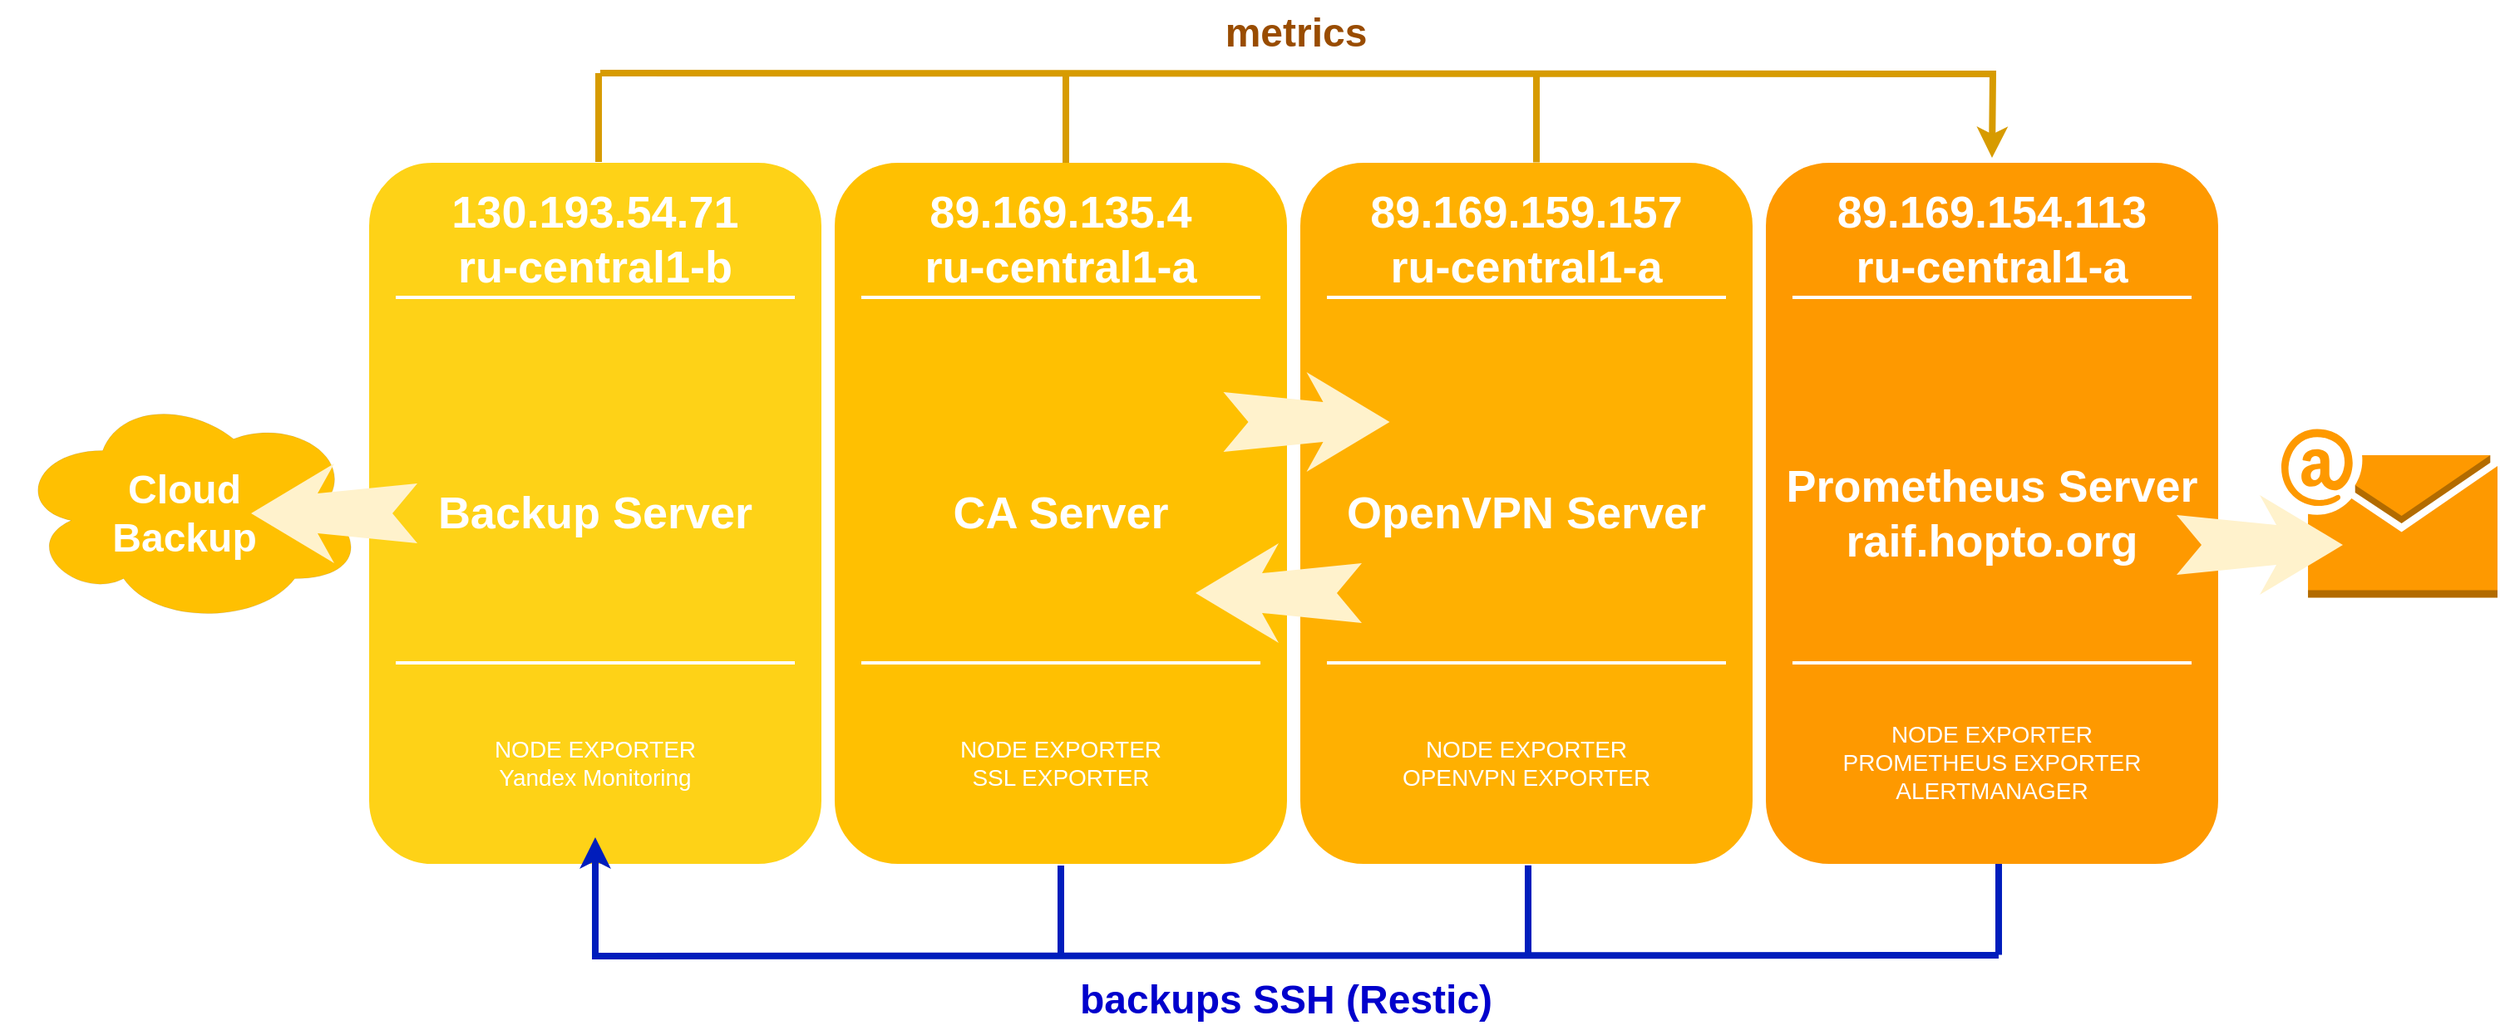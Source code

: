 <mxfile version="26.0.16">
  <diagram name="Page-1" id="12e1b939-464a-85fe-373e-61e167be1490">
    <mxGraphModel dx="1764" dy="916" grid="1" gridSize="10" guides="1" tooltips="1" connect="1" arrows="1" fold="1" page="1" pageScale="1.5" pageWidth="1169" pageHeight="826" background="none" math="0" shadow="0">
      <root>
        <mxCell id="0" />
        <mxCell id="1" parent="0" />
        <mxCell id="60da8b9f42644d3a-2" value="&lt;span style=&quot;color: rgb(255, 255, 255); font-size: 27px; font-weight: 700;&quot;&gt;Backup Server&lt;/span&gt;" style="whiteSpace=wrap;html=1;rounded=1;shadow=0;strokeWidth=8;fontSize=20;align=center;fillColor=#FED217;strokeColor=#FFFFFF;" parent="1" vertex="1">
          <mxGeometry x="316" y="405" width="280" height="430" as="geometry" />
        </mxCell>
        <mxCell id="60da8b9f42644d3a-3" value="130.193.54.71&lt;div&gt;ru-central1-b&lt;/div&gt;" style="text;html=1;strokeColor=none;fillColor=none;align=center;verticalAlign=middle;whiteSpace=wrap;rounded=0;shadow=0;fontSize=27;fontColor=#FFFFFF;fontStyle=1" parent="1" vertex="1">
          <mxGeometry x="316" y="425" width="280" height="60" as="geometry" />
        </mxCell>
        <mxCell id="60da8b9f42644d3a-4" value="NODE EXPORTER&lt;div&gt;Yandex Monitoring&lt;/div&gt;" style="text;html=1;strokeColor=none;fillColor=none;align=center;verticalAlign=middle;whiteSpace=wrap;rounded=0;shadow=0;fontSize=14;fontColor=#FFFFFF;" parent="1" vertex="1">
          <mxGeometry x="316" y="725" width="280" height="90" as="geometry" />
        </mxCell>
        <mxCell id="60da8b9f42644d3a-6" value="" style="line;strokeWidth=2;html=1;rounded=0;shadow=0;fontSize=27;align=center;fillColor=none;strokeColor=#FFFFFF;" parent="1" vertex="1">
          <mxGeometry x="336" y="485" width="240" height="10" as="geometry" />
        </mxCell>
        <mxCell id="60da8b9f42644d3a-7" value="" style="line;strokeWidth=2;html=1;rounded=0;shadow=0;fontSize=27;align=center;fillColor=none;strokeColor=#FFFFFF;" parent="1" vertex="1">
          <mxGeometry x="336" y="705" width="240" height="10" as="geometry" />
        </mxCell>
        <mxCell id="60da8b9f42644d3a-17" value="&lt;span style=&quot;color: rgb(255, 255, 255); font-size: 27px; font-weight: 700;&quot;&gt;CA Server&lt;/span&gt;" style="whiteSpace=wrap;html=1;rounded=1;shadow=0;strokeWidth=8;fontSize=20;align=center;fillColor=#FFC001;strokeColor=#FFFFFF;" parent="1" vertex="1">
          <mxGeometry x="596" y="405" width="280" height="430" as="geometry" />
        </mxCell>
        <mxCell id="60da8b9f42644d3a-18" value="89.169.135.4&lt;div&gt;ru-central1-a&lt;/div&gt;" style="text;html=1;strokeColor=none;fillColor=none;align=center;verticalAlign=middle;whiteSpace=wrap;rounded=0;shadow=0;fontSize=27;fontColor=#FFFFFF;fontStyle=1" parent="1" vertex="1">
          <mxGeometry x="596" y="425" width="280" height="60" as="geometry" />
        </mxCell>
        <mxCell id="60da8b9f42644d3a-19" value="NODE EXPORTER&lt;div&gt;&lt;div&gt;SSL EXPORTER&lt;/div&gt;&lt;/div&gt;" style="text;html=1;strokeColor=none;fillColor=none;align=center;verticalAlign=middle;whiteSpace=wrap;rounded=0;shadow=0;fontSize=14;fontColor=#FFFFFF;" parent="1" vertex="1">
          <mxGeometry x="596" y="725" width="280" height="90" as="geometry" />
        </mxCell>
        <mxCell id="60da8b9f42644d3a-20" value="" style="line;strokeWidth=2;html=1;rounded=0;shadow=0;fontSize=27;align=center;fillColor=none;strokeColor=#FFFFFF;" parent="1" vertex="1">
          <mxGeometry x="616" y="485" width="240" height="10" as="geometry" />
        </mxCell>
        <mxCell id="60da8b9f42644d3a-21" value="" style="line;strokeWidth=2;html=1;rounded=0;shadow=0;fontSize=27;align=center;fillColor=none;strokeColor=#FFFFFF;" parent="1" vertex="1">
          <mxGeometry x="616" y="705" width="240" height="10" as="geometry" />
        </mxCell>
        <mxCell id="60da8b9f42644d3a-24" value="&lt;span style=&quot;color: rgb(255, 255, 255); font-size: 27px; font-weight: 700;&quot;&gt;OpenVPN Server&lt;/span&gt;" style="whiteSpace=wrap;html=1;rounded=1;shadow=0;strokeWidth=8;fontSize=20;align=center;fillColor=#FFB001;strokeColor=#FFFFFF;" parent="1" vertex="1">
          <mxGeometry x="876" y="405" width="280" height="430" as="geometry" />
        </mxCell>
        <mxCell id="60da8b9f42644d3a-25" value="89.169.159.157&lt;div&gt;ru-central1-a&lt;/div&gt;" style="text;html=1;strokeColor=none;fillColor=none;align=center;verticalAlign=middle;whiteSpace=wrap;rounded=0;shadow=0;fontSize=27;fontColor=#FFFFFF;fontStyle=1" parent="1" vertex="1">
          <mxGeometry x="876" y="425" width="280" height="60" as="geometry" />
        </mxCell>
        <mxCell id="60da8b9f42644d3a-26" value="NODE EXPORTER&lt;div&gt;&lt;div&gt;OPENVPN EXPORTER&lt;/div&gt;&lt;/div&gt;" style="text;html=1;strokeColor=none;fillColor=none;align=center;verticalAlign=middle;whiteSpace=wrap;rounded=0;shadow=0;fontSize=14;fontColor=#FFFFFF;" parent="1" vertex="1">
          <mxGeometry x="876" y="725" width="280" height="90" as="geometry" />
        </mxCell>
        <mxCell id="60da8b9f42644d3a-27" value="" style="line;strokeWidth=2;html=1;rounded=0;shadow=0;fontSize=27;align=center;fillColor=none;strokeColor=#FFFFFF;" parent="1" vertex="1">
          <mxGeometry x="896" y="485" width="240" height="10" as="geometry" />
        </mxCell>
        <mxCell id="60da8b9f42644d3a-28" value="" style="line;strokeWidth=2;html=1;rounded=0;shadow=0;fontSize=27;align=center;fillColor=none;strokeColor=#FFFFFF;" parent="1" vertex="1">
          <mxGeometry x="896" y="705" width="240" height="10" as="geometry" />
        </mxCell>
        <mxCell id="60da8b9f42644d3a-30" value="" style="html=1;shadow=0;dashed=0;align=center;verticalAlign=middle;shape=mxgraph.arrows2.stylisedArrow;dy=0.6;dx=40;notch=15;feather=0.4;rounded=0;strokeWidth=1;fontSize=27;strokeColor=none;fillColor=#fff2cc;rotation=-180;" parent="1" vertex="1">
          <mxGeometry x="817" y="638" width="100" height="60" as="geometry" />
        </mxCell>
        <mxCell id="vOUV476OKw6NWkuYk_WK-25" style="edgeStyle=orthogonalEdgeStyle;rounded=0;orthogonalLoop=1;jettySize=auto;html=1;exitX=0.5;exitY=0;exitDx=0;exitDy=0;entryX=0.5;entryY=0;entryDx=0;entryDy=0;" edge="1" parent="1" source="60da8b9f42644d3a-31" target="60da8b9f42644d3a-32">
          <mxGeometry relative="1" as="geometry" />
        </mxCell>
        <mxCell id="60da8b9f42644d3a-31" value="&lt;span style=&quot;color: rgb(255, 255, 255); font-size: 27px; font-weight: 700;&quot;&gt;Prometheus Server&lt;/span&gt;&lt;div&gt;&lt;span style=&quot;color: rgb(255, 255, 255);&quot;&gt;&lt;font color=&quot;#ffffff&quot;&gt;&lt;span style=&quot;font-size: 27px;&quot;&gt;&lt;b&gt;raif.hopto.org&lt;/b&gt;&lt;/span&gt;&lt;/font&gt;&lt;/span&gt;&lt;/div&gt;" style="whiteSpace=wrap;html=1;rounded=1;shadow=0;strokeWidth=8;fontSize=20;align=center;fillColor=#FE9900;strokeColor=#FFFFFF;" parent="1" vertex="1">
          <mxGeometry x="1156" y="405" width="280" height="430" as="geometry" />
        </mxCell>
        <mxCell id="60da8b9f42644d3a-32" value="89.169.154.113&lt;div&gt;ru-central1-a&lt;/div&gt;" style="text;html=1;strokeColor=none;fillColor=none;align=center;verticalAlign=middle;whiteSpace=wrap;rounded=0;shadow=0;fontSize=27;fontColor=#FFFFFF;fontStyle=1" parent="1" vertex="1">
          <mxGeometry x="1156" y="425" width="280" height="60" as="geometry" />
        </mxCell>
        <mxCell id="60da8b9f42644d3a-33" value="NODE EXPORTER&lt;div&gt;PROMETHEUS EXPORTER&lt;/div&gt;&lt;div&gt;ALERTMANAGER&lt;/div&gt;" style="text;html=1;strokeColor=none;fillColor=none;align=center;verticalAlign=middle;whiteSpace=wrap;rounded=0;shadow=0;fontSize=14;fontColor=#FFFFFF;" parent="1" vertex="1">
          <mxGeometry x="1156" y="725" width="280" height="90" as="geometry" />
        </mxCell>
        <mxCell id="60da8b9f42644d3a-34" value="" style="line;strokeWidth=2;html=1;rounded=0;shadow=0;fontSize=27;align=center;fillColor=none;strokeColor=#FFFFFF;" parent="1" vertex="1">
          <mxGeometry x="1176" y="485" width="240" height="10" as="geometry" />
        </mxCell>
        <mxCell id="60da8b9f42644d3a-35" value="" style="line;strokeWidth=2;html=1;rounded=0;shadow=0;fontSize=27;align=center;fillColor=none;strokeColor=#FFFFFF;" parent="1" vertex="1">
          <mxGeometry x="1176" y="705" width="240" height="10" as="geometry" />
        </mxCell>
        <mxCell id="60da8b9f42644d3a-37" value="" style="html=1;shadow=0;dashed=0;align=center;verticalAlign=middle;shape=mxgraph.arrows2.stylisedArrow;dy=0.6;dx=40;notch=15;feather=0.4;rounded=0;strokeWidth=1;fontSize=27;strokeColor=none;fillColor=#fff2cc;" parent="1" vertex="1">
          <mxGeometry x="833.75" y="535" width="100" height="60" as="geometry" />
        </mxCell>
        <mxCell id="TWnDSq0pQ0x6KAUcjfAo-7" value="" style="group" parent="1" vertex="1" connectable="0">
          <mxGeometry x="98" y="560" width="210" height="140" as="geometry" />
        </mxCell>
        <mxCell id="TWnDSq0pQ0x6KAUcjfAo-1" value="" style="ellipse;shape=cloud;whiteSpace=wrap;html=1;fillColor=light-dark(#ffc001, #ededed);strokeWidth=0;" parent="TWnDSq0pQ0x6KAUcjfAo-7" vertex="1">
          <mxGeometry x="9" y="-13" width="210" height="140" as="geometry" />
        </mxCell>
        <mxCell id="TWnDSq0pQ0x6KAUcjfAo-3" value="Cloud Backup" style="text;html=1;align=center;verticalAlign=middle;whiteSpace=wrap;rounded=0;fontSize=24;fontStyle=1;fontColor=light-dark(#ffffff, #ededed);" parent="TWnDSq0pQ0x6KAUcjfAo-7" vertex="1">
          <mxGeometry x="81" y="45" width="60" height="30" as="geometry" />
        </mxCell>
        <mxCell id="TWnDSq0pQ0x6KAUcjfAo-6" value="" style="html=1;shadow=0;dashed=0;align=center;verticalAlign=middle;shape=mxgraph.arrows2.stylisedArrow;dy=0.6;dx=40;notch=15;feather=0.4;rounded=0;strokeWidth=1;fontSize=27;strokeColor=none;fillColor=#fff2cc;rotation=-180;" parent="1" vertex="1">
          <mxGeometry x="249" y="590" width="100" height="60" as="geometry" />
        </mxCell>
        <mxCell id="TWnDSq0pQ0x6KAUcjfAo-8" value="" style="outlineConnect=0;dashed=0;verticalLabelPosition=bottom;verticalAlign=top;align=center;html=1;shape=mxgraph.aws3.email;fillColor=light-dark(#fe9900, #835801);gradientColor=none;" parent="1" vertex="1">
          <mxGeometry x="1470" y="569.25" width="130" height="101.5" as="geometry" />
        </mxCell>
        <mxCell id="TWnDSq0pQ0x6KAUcjfAo-9" value="" style="html=1;shadow=0;dashed=0;align=center;verticalAlign=middle;shape=mxgraph.arrows2.stylisedArrow;dy=0.6;dx=40;notch=15;feather=0.4;rounded=0;strokeWidth=1;fontSize=27;strokeColor=none;fillColor=#fff2cc;" parent="1" vertex="1">
          <mxGeometry x="1407" y="609" width="100" height="60" as="geometry" />
        </mxCell>
        <mxCell id="vOUV476OKw6NWkuYk_WK-17" value="" style="group;strokeWidth=4;" vertex="1" connectable="0" parent="1">
          <mxGeometry x="731" y="831.015" width="574.005" height="55.025" as="geometry" />
        </mxCell>
        <mxCell id="vOUV476OKw6NWkuYk_WK-13" style="edgeStyle=orthogonalEdgeStyle;rounded=0;orthogonalLoop=1;jettySize=auto;html=1;entryX=0.5;entryY=1;entryDx=0;entryDy=0;strokeWidth=4;fillColor=#0050ef;strokeColor=#001DBC;" edge="1" parent="vOUV476OKw6NWkuYk_WK-17" target="60da8b9f42644d3a-4">
          <mxGeometry relative="1" as="geometry">
            <mxPoint x="569" y="54.985" as="sourcePoint" />
          </mxGeometry>
        </mxCell>
        <mxCell id="vOUV476OKw6NWkuYk_WK-14" value="" style="line;strokeWidth=4;html=1;rotation=90;fillColor=#0050ef;strokeColor=#001DBC;fontColor=#ffffff;" vertex="1" parent="vOUV476OKw6NWkuYk_WK-17">
          <mxGeometry x="-21.75" y="22.735" width="53.5" height="10" as="geometry" />
        </mxCell>
        <mxCell id="vOUV476OKw6NWkuYk_WK-15" value="" style="line;strokeWidth=4;html=1;rotation=90;fillColor=#0050ef;strokeColor=#001DBC;fontColor=#ffffff;" vertex="1" parent="vOUV476OKw6NWkuYk_WK-17">
          <mxGeometry x="258.93" y="22.945" width="54.16" height="10" as="geometry" />
        </mxCell>
        <mxCell id="vOUV476OKw6NWkuYk_WK-16" value="" style="line;strokeWidth=4;html=1;rotation=90;fillColor=#0050ef;strokeColor=#001DBC;fontColor=#ffffff;" vertex="1" parent="vOUV476OKw6NWkuYk_WK-17">
          <mxGeometry x="541.61" y="22.395" width="54.79" height="10" as="geometry" />
        </mxCell>
        <mxCell id="vOUV476OKw6NWkuYk_WK-18" value="" style="group" vertex="1" connectable="0" parent="1">
          <mxGeometry x="453" y="354" width="574.005" height="55.025" as="geometry" />
        </mxCell>
        <mxCell id="vOUV476OKw6NWkuYk_WK-19" style="edgeStyle=orthogonalEdgeStyle;rounded=0;orthogonalLoop=1;jettySize=auto;html=1;entryX=0.5;entryY=1;entryDx=0;entryDy=0;" edge="1" parent="vOUV476OKw6NWkuYk_WK-18">
          <mxGeometry relative="1" as="geometry">
            <mxPoint x="569" y="54.985" as="sourcePoint" />
          </mxGeometry>
        </mxCell>
        <mxCell id="vOUV476OKw6NWkuYk_WK-20" value="" style="line;strokeWidth=4;html=1;rotation=90;fillColor=#ffe6cc;strokeColor=#d79b00;" vertex="1" parent="vOUV476OKw6NWkuYk_WK-18">
          <mxGeometry x="-21.75" y="22.735" width="53.5" height="10" as="geometry" />
        </mxCell>
        <mxCell id="vOUV476OKw6NWkuYk_WK-21" value="" style="line;strokeWidth=4;html=1;rotation=90;fillColor=#ffe6cc;strokeColor=#d79b00;" vertex="1" parent="vOUV476OKw6NWkuYk_WK-18">
          <mxGeometry x="258.93" y="22.945" width="54.16" height="10" as="geometry" />
        </mxCell>
        <mxCell id="vOUV476OKw6NWkuYk_WK-22" value="" style="line;strokeWidth=4;html=1;rotation=90;fillColor=#ffe6cc;strokeColor=#d79b00;" vertex="1" parent="vOUV476OKw6NWkuYk_WK-18">
          <mxGeometry x="541.61" y="22.395" width="54.79" height="10" as="geometry" />
        </mxCell>
        <mxCell id="vOUV476OKw6NWkuYk_WK-24" style="edgeStyle=orthogonalEdgeStyle;rounded=0;orthogonalLoop=1;jettySize=auto;html=1;strokeWidth=4;fillColor=#ffe6cc;strokeColor=#d79b00;" edge="1" parent="1">
          <mxGeometry relative="1" as="geometry">
            <mxPoint x="459" y="355" as="sourcePoint" />
            <mxPoint x="1296" y="406" as="targetPoint" />
          </mxGeometry>
        </mxCell>
        <mxCell id="vOUV476OKw6NWkuYk_WK-26" value="&lt;font style=&quot;font-size: 24px;&quot;&gt;&lt;b&gt;backups SSH (Restic)&lt;/b&gt;&lt;/font&gt;" style="text;html=1;align=center;verticalAlign=middle;resizable=0;points=[];autosize=1;strokeColor=none;fillColor=none;strokeWidth=4;fontColor=#0000CC;" vertex="1" parent="1">
          <mxGeometry x="736" y="893" width="270" height="40" as="geometry" />
        </mxCell>
        <mxCell id="vOUV476OKw6NWkuYk_WK-27" value="&lt;font style=&quot;font-size: 24px; color: rgb(153, 76, 0);&quot;&gt;&lt;b style=&quot;&quot;&gt;metrics&lt;/b&gt;&lt;/font&gt;" style="text;html=1;align=center;verticalAlign=middle;resizable=0;points=[];autosize=1;strokeColor=none;fillColor=none;" vertex="1" parent="1">
          <mxGeometry x="822" y="311" width="110" height="40" as="geometry" />
        </mxCell>
      </root>
    </mxGraphModel>
  </diagram>
</mxfile>
